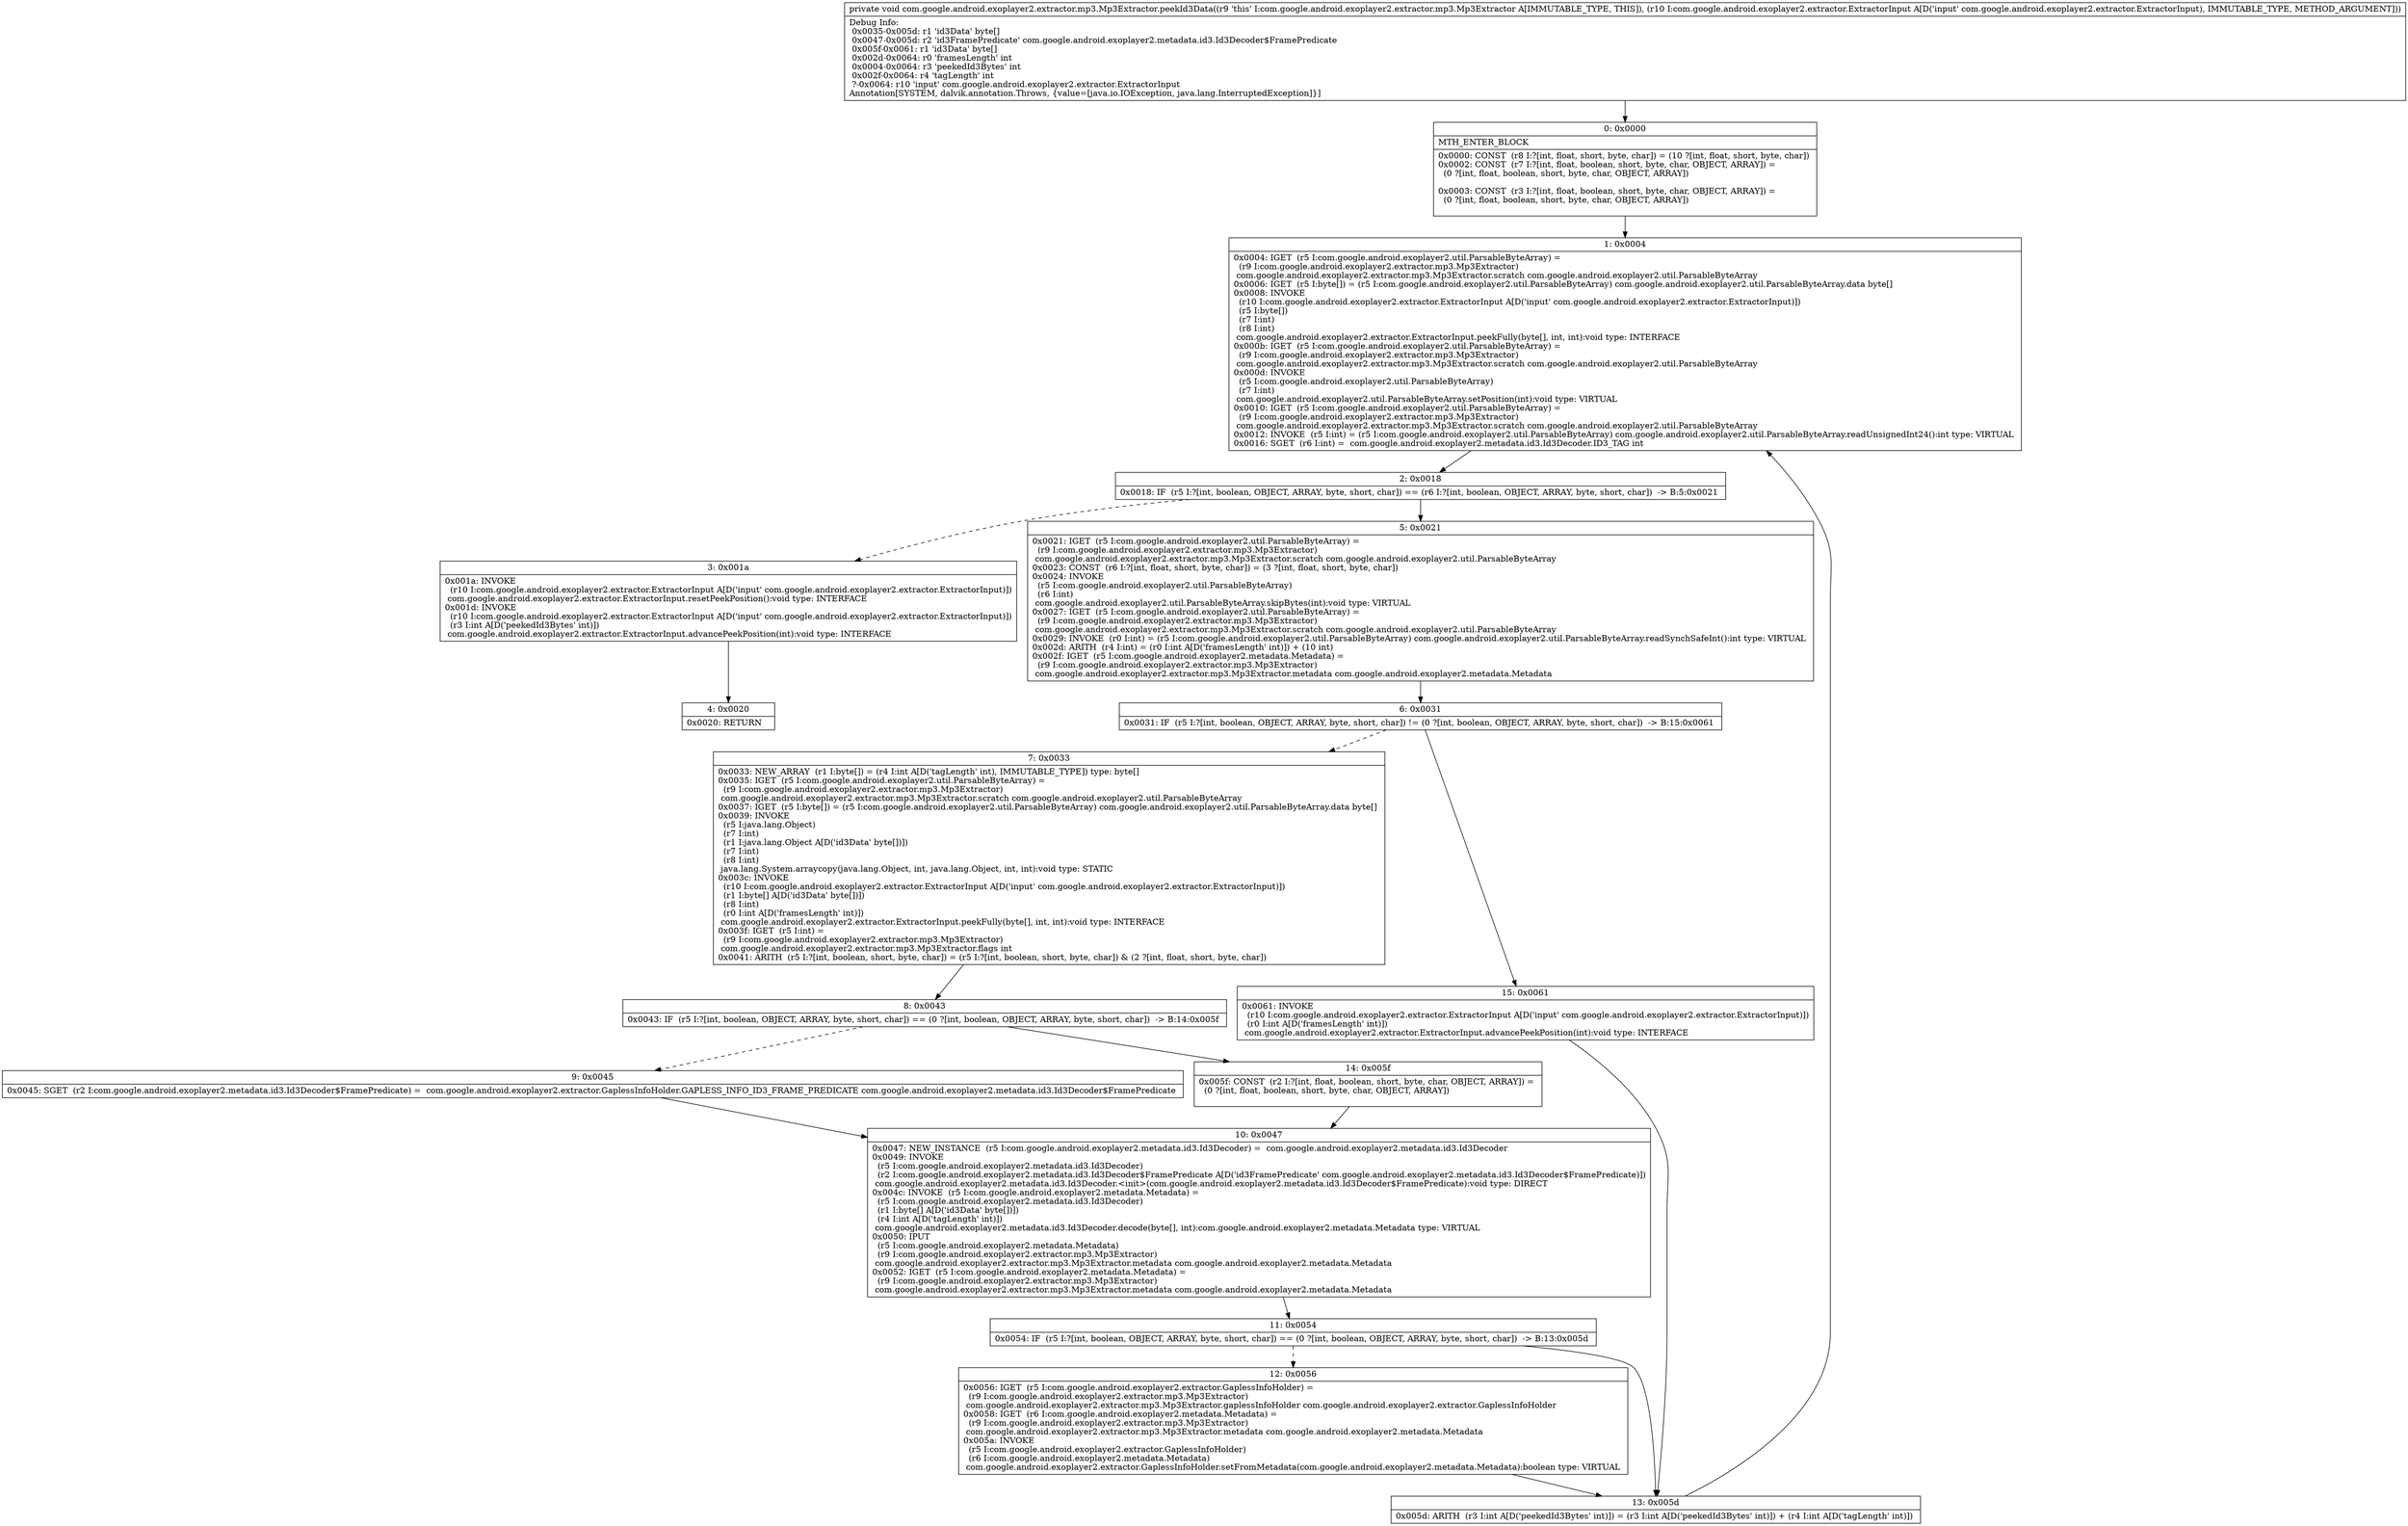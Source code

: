 digraph "CFG forcom.google.android.exoplayer2.extractor.mp3.Mp3Extractor.peekId3Data(Lcom\/google\/android\/exoplayer2\/extractor\/ExtractorInput;)V" {
Node_0 [shape=record,label="{0\:\ 0x0000|MTH_ENTER_BLOCK\l|0x0000: CONST  (r8 I:?[int, float, short, byte, char]) = (10 ?[int, float, short, byte, char]) \l0x0002: CONST  (r7 I:?[int, float, boolean, short, byte, char, OBJECT, ARRAY]) = \l  (0 ?[int, float, boolean, short, byte, char, OBJECT, ARRAY])\l \l0x0003: CONST  (r3 I:?[int, float, boolean, short, byte, char, OBJECT, ARRAY]) = \l  (0 ?[int, float, boolean, short, byte, char, OBJECT, ARRAY])\l \l}"];
Node_1 [shape=record,label="{1\:\ 0x0004|0x0004: IGET  (r5 I:com.google.android.exoplayer2.util.ParsableByteArray) = \l  (r9 I:com.google.android.exoplayer2.extractor.mp3.Mp3Extractor)\l com.google.android.exoplayer2.extractor.mp3.Mp3Extractor.scratch com.google.android.exoplayer2.util.ParsableByteArray \l0x0006: IGET  (r5 I:byte[]) = (r5 I:com.google.android.exoplayer2.util.ParsableByteArray) com.google.android.exoplayer2.util.ParsableByteArray.data byte[] \l0x0008: INVOKE  \l  (r10 I:com.google.android.exoplayer2.extractor.ExtractorInput A[D('input' com.google.android.exoplayer2.extractor.ExtractorInput)])\l  (r5 I:byte[])\l  (r7 I:int)\l  (r8 I:int)\l com.google.android.exoplayer2.extractor.ExtractorInput.peekFully(byte[], int, int):void type: INTERFACE \l0x000b: IGET  (r5 I:com.google.android.exoplayer2.util.ParsableByteArray) = \l  (r9 I:com.google.android.exoplayer2.extractor.mp3.Mp3Extractor)\l com.google.android.exoplayer2.extractor.mp3.Mp3Extractor.scratch com.google.android.exoplayer2.util.ParsableByteArray \l0x000d: INVOKE  \l  (r5 I:com.google.android.exoplayer2.util.ParsableByteArray)\l  (r7 I:int)\l com.google.android.exoplayer2.util.ParsableByteArray.setPosition(int):void type: VIRTUAL \l0x0010: IGET  (r5 I:com.google.android.exoplayer2.util.ParsableByteArray) = \l  (r9 I:com.google.android.exoplayer2.extractor.mp3.Mp3Extractor)\l com.google.android.exoplayer2.extractor.mp3.Mp3Extractor.scratch com.google.android.exoplayer2.util.ParsableByteArray \l0x0012: INVOKE  (r5 I:int) = (r5 I:com.google.android.exoplayer2.util.ParsableByteArray) com.google.android.exoplayer2.util.ParsableByteArray.readUnsignedInt24():int type: VIRTUAL \l0x0016: SGET  (r6 I:int) =  com.google.android.exoplayer2.metadata.id3.Id3Decoder.ID3_TAG int \l}"];
Node_2 [shape=record,label="{2\:\ 0x0018|0x0018: IF  (r5 I:?[int, boolean, OBJECT, ARRAY, byte, short, char]) == (r6 I:?[int, boolean, OBJECT, ARRAY, byte, short, char])  \-\> B:5:0x0021 \l}"];
Node_3 [shape=record,label="{3\:\ 0x001a|0x001a: INVOKE  \l  (r10 I:com.google.android.exoplayer2.extractor.ExtractorInput A[D('input' com.google.android.exoplayer2.extractor.ExtractorInput)])\l com.google.android.exoplayer2.extractor.ExtractorInput.resetPeekPosition():void type: INTERFACE \l0x001d: INVOKE  \l  (r10 I:com.google.android.exoplayer2.extractor.ExtractorInput A[D('input' com.google.android.exoplayer2.extractor.ExtractorInput)])\l  (r3 I:int A[D('peekedId3Bytes' int)])\l com.google.android.exoplayer2.extractor.ExtractorInput.advancePeekPosition(int):void type: INTERFACE \l}"];
Node_4 [shape=record,label="{4\:\ 0x0020|0x0020: RETURN   \l}"];
Node_5 [shape=record,label="{5\:\ 0x0021|0x0021: IGET  (r5 I:com.google.android.exoplayer2.util.ParsableByteArray) = \l  (r9 I:com.google.android.exoplayer2.extractor.mp3.Mp3Extractor)\l com.google.android.exoplayer2.extractor.mp3.Mp3Extractor.scratch com.google.android.exoplayer2.util.ParsableByteArray \l0x0023: CONST  (r6 I:?[int, float, short, byte, char]) = (3 ?[int, float, short, byte, char]) \l0x0024: INVOKE  \l  (r5 I:com.google.android.exoplayer2.util.ParsableByteArray)\l  (r6 I:int)\l com.google.android.exoplayer2.util.ParsableByteArray.skipBytes(int):void type: VIRTUAL \l0x0027: IGET  (r5 I:com.google.android.exoplayer2.util.ParsableByteArray) = \l  (r9 I:com.google.android.exoplayer2.extractor.mp3.Mp3Extractor)\l com.google.android.exoplayer2.extractor.mp3.Mp3Extractor.scratch com.google.android.exoplayer2.util.ParsableByteArray \l0x0029: INVOKE  (r0 I:int) = (r5 I:com.google.android.exoplayer2.util.ParsableByteArray) com.google.android.exoplayer2.util.ParsableByteArray.readSynchSafeInt():int type: VIRTUAL \l0x002d: ARITH  (r4 I:int) = (r0 I:int A[D('framesLength' int)]) + (10 int) \l0x002f: IGET  (r5 I:com.google.android.exoplayer2.metadata.Metadata) = \l  (r9 I:com.google.android.exoplayer2.extractor.mp3.Mp3Extractor)\l com.google.android.exoplayer2.extractor.mp3.Mp3Extractor.metadata com.google.android.exoplayer2.metadata.Metadata \l}"];
Node_6 [shape=record,label="{6\:\ 0x0031|0x0031: IF  (r5 I:?[int, boolean, OBJECT, ARRAY, byte, short, char]) != (0 ?[int, boolean, OBJECT, ARRAY, byte, short, char])  \-\> B:15:0x0061 \l}"];
Node_7 [shape=record,label="{7\:\ 0x0033|0x0033: NEW_ARRAY  (r1 I:byte[]) = (r4 I:int A[D('tagLength' int), IMMUTABLE_TYPE]) type: byte[] \l0x0035: IGET  (r5 I:com.google.android.exoplayer2.util.ParsableByteArray) = \l  (r9 I:com.google.android.exoplayer2.extractor.mp3.Mp3Extractor)\l com.google.android.exoplayer2.extractor.mp3.Mp3Extractor.scratch com.google.android.exoplayer2.util.ParsableByteArray \l0x0037: IGET  (r5 I:byte[]) = (r5 I:com.google.android.exoplayer2.util.ParsableByteArray) com.google.android.exoplayer2.util.ParsableByteArray.data byte[] \l0x0039: INVOKE  \l  (r5 I:java.lang.Object)\l  (r7 I:int)\l  (r1 I:java.lang.Object A[D('id3Data' byte[])])\l  (r7 I:int)\l  (r8 I:int)\l java.lang.System.arraycopy(java.lang.Object, int, java.lang.Object, int, int):void type: STATIC \l0x003c: INVOKE  \l  (r10 I:com.google.android.exoplayer2.extractor.ExtractorInput A[D('input' com.google.android.exoplayer2.extractor.ExtractorInput)])\l  (r1 I:byte[] A[D('id3Data' byte[])])\l  (r8 I:int)\l  (r0 I:int A[D('framesLength' int)])\l com.google.android.exoplayer2.extractor.ExtractorInput.peekFully(byte[], int, int):void type: INTERFACE \l0x003f: IGET  (r5 I:int) = \l  (r9 I:com.google.android.exoplayer2.extractor.mp3.Mp3Extractor)\l com.google.android.exoplayer2.extractor.mp3.Mp3Extractor.flags int \l0x0041: ARITH  (r5 I:?[int, boolean, short, byte, char]) = (r5 I:?[int, boolean, short, byte, char]) & (2 ?[int, float, short, byte, char]) \l}"];
Node_8 [shape=record,label="{8\:\ 0x0043|0x0043: IF  (r5 I:?[int, boolean, OBJECT, ARRAY, byte, short, char]) == (0 ?[int, boolean, OBJECT, ARRAY, byte, short, char])  \-\> B:14:0x005f \l}"];
Node_9 [shape=record,label="{9\:\ 0x0045|0x0045: SGET  (r2 I:com.google.android.exoplayer2.metadata.id3.Id3Decoder$FramePredicate) =  com.google.android.exoplayer2.extractor.GaplessInfoHolder.GAPLESS_INFO_ID3_FRAME_PREDICATE com.google.android.exoplayer2.metadata.id3.Id3Decoder$FramePredicate \l}"];
Node_10 [shape=record,label="{10\:\ 0x0047|0x0047: NEW_INSTANCE  (r5 I:com.google.android.exoplayer2.metadata.id3.Id3Decoder) =  com.google.android.exoplayer2.metadata.id3.Id3Decoder \l0x0049: INVOKE  \l  (r5 I:com.google.android.exoplayer2.metadata.id3.Id3Decoder)\l  (r2 I:com.google.android.exoplayer2.metadata.id3.Id3Decoder$FramePredicate A[D('id3FramePredicate' com.google.android.exoplayer2.metadata.id3.Id3Decoder$FramePredicate)])\l com.google.android.exoplayer2.metadata.id3.Id3Decoder.\<init\>(com.google.android.exoplayer2.metadata.id3.Id3Decoder$FramePredicate):void type: DIRECT \l0x004c: INVOKE  (r5 I:com.google.android.exoplayer2.metadata.Metadata) = \l  (r5 I:com.google.android.exoplayer2.metadata.id3.Id3Decoder)\l  (r1 I:byte[] A[D('id3Data' byte[])])\l  (r4 I:int A[D('tagLength' int)])\l com.google.android.exoplayer2.metadata.id3.Id3Decoder.decode(byte[], int):com.google.android.exoplayer2.metadata.Metadata type: VIRTUAL \l0x0050: IPUT  \l  (r5 I:com.google.android.exoplayer2.metadata.Metadata)\l  (r9 I:com.google.android.exoplayer2.extractor.mp3.Mp3Extractor)\l com.google.android.exoplayer2.extractor.mp3.Mp3Extractor.metadata com.google.android.exoplayer2.metadata.Metadata \l0x0052: IGET  (r5 I:com.google.android.exoplayer2.metadata.Metadata) = \l  (r9 I:com.google.android.exoplayer2.extractor.mp3.Mp3Extractor)\l com.google.android.exoplayer2.extractor.mp3.Mp3Extractor.metadata com.google.android.exoplayer2.metadata.Metadata \l}"];
Node_11 [shape=record,label="{11\:\ 0x0054|0x0054: IF  (r5 I:?[int, boolean, OBJECT, ARRAY, byte, short, char]) == (0 ?[int, boolean, OBJECT, ARRAY, byte, short, char])  \-\> B:13:0x005d \l}"];
Node_12 [shape=record,label="{12\:\ 0x0056|0x0056: IGET  (r5 I:com.google.android.exoplayer2.extractor.GaplessInfoHolder) = \l  (r9 I:com.google.android.exoplayer2.extractor.mp3.Mp3Extractor)\l com.google.android.exoplayer2.extractor.mp3.Mp3Extractor.gaplessInfoHolder com.google.android.exoplayer2.extractor.GaplessInfoHolder \l0x0058: IGET  (r6 I:com.google.android.exoplayer2.metadata.Metadata) = \l  (r9 I:com.google.android.exoplayer2.extractor.mp3.Mp3Extractor)\l com.google.android.exoplayer2.extractor.mp3.Mp3Extractor.metadata com.google.android.exoplayer2.metadata.Metadata \l0x005a: INVOKE  \l  (r5 I:com.google.android.exoplayer2.extractor.GaplessInfoHolder)\l  (r6 I:com.google.android.exoplayer2.metadata.Metadata)\l com.google.android.exoplayer2.extractor.GaplessInfoHolder.setFromMetadata(com.google.android.exoplayer2.metadata.Metadata):boolean type: VIRTUAL \l}"];
Node_13 [shape=record,label="{13\:\ 0x005d|0x005d: ARITH  (r3 I:int A[D('peekedId3Bytes' int)]) = (r3 I:int A[D('peekedId3Bytes' int)]) + (r4 I:int A[D('tagLength' int)]) \l}"];
Node_14 [shape=record,label="{14\:\ 0x005f|0x005f: CONST  (r2 I:?[int, float, boolean, short, byte, char, OBJECT, ARRAY]) = \l  (0 ?[int, float, boolean, short, byte, char, OBJECT, ARRAY])\l \l}"];
Node_15 [shape=record,label="{15\:\ 0x0061|0x0061: INVOKE  \l  (r10 I:com.google.android.exoplayer2.extractor.ExtractorInput A[D('input' com.google.android.exoplayer2.extractor.ExtractorInput)])\l  (r0 I:int A[D('framesLength' int)])\l com.google.android.exoplayer2.extractor.ExtractorInput.advancePeekPosition(int):void type: INTERFACE \l}"];
MethodNode[shape=record,label="{private void com.google.android.exoplayer2.extractor.mp3.Mp3Extractor.peekId3Data((r9 'this' I:com.google.android.exoplayer2.extractor.mp3.Mp3Extractor A[IMMUTABLE_TYPE, THIS]), (r10 I:com.google.android.exoplayer2.extractor.ExtractorInput A[D('input' com.google.android.exoplayer2.extractor.ExtractorInput), IMMUTABLE_TYPE, METHOD_ARGUMENT]))  | Debug Info:\l  0x0035\-0x005d: r1 'id3Data' byte[]\l  0x0047\-0x005d: r2 'id3FramePredicate' com.google.android.exoplayer2.metadata.id3.Id3Decoder$FramePredicate\l  0x005f\-0x0061: r1 'id3Data' byte[]\l  0x002d\-0x0064: r0 'framesLength' int\l  0x0004\-0x0064: r3 'peekedId3Bytes' int\l  0x002f\-0x0064: r4 'tagLength' int\l  ?\-0x0064: r10 'input' com.google.android.exoplayer2.extractor.ExtractorInput\lAnnotation[SYSTEM, dalvik.annotation.Throws, \{value=[java.io.IOException, java.lang.InterruptedException]\}]\l}"];
MethodNode -> Node_0;
Node_0 -> Node_1;
Node_1 -> Node_2;
Node_2 -> Node_3[style=dashed];
Node_2 -> Node_5;
Node_3 -> Node_4;
Node_5 -> Node_6;
Node_6 -> Node_7[style=dashed];
Node_6 -> Node_15;
Node_7 -> Node_8;
Node_8 -> Node_9[style=dashed];
Node_8 -> Node_14;
Node_9 -> Node_10;
Node_10 -> Node_11;
Node_11 -> Node_12[style=dashed];
Node_11 -> Node_13;
Node_12 -> Node_13;
Node_13 -> Node_1;
Node_14 -> Node_10;
Node_15 -> Node_13;
}

